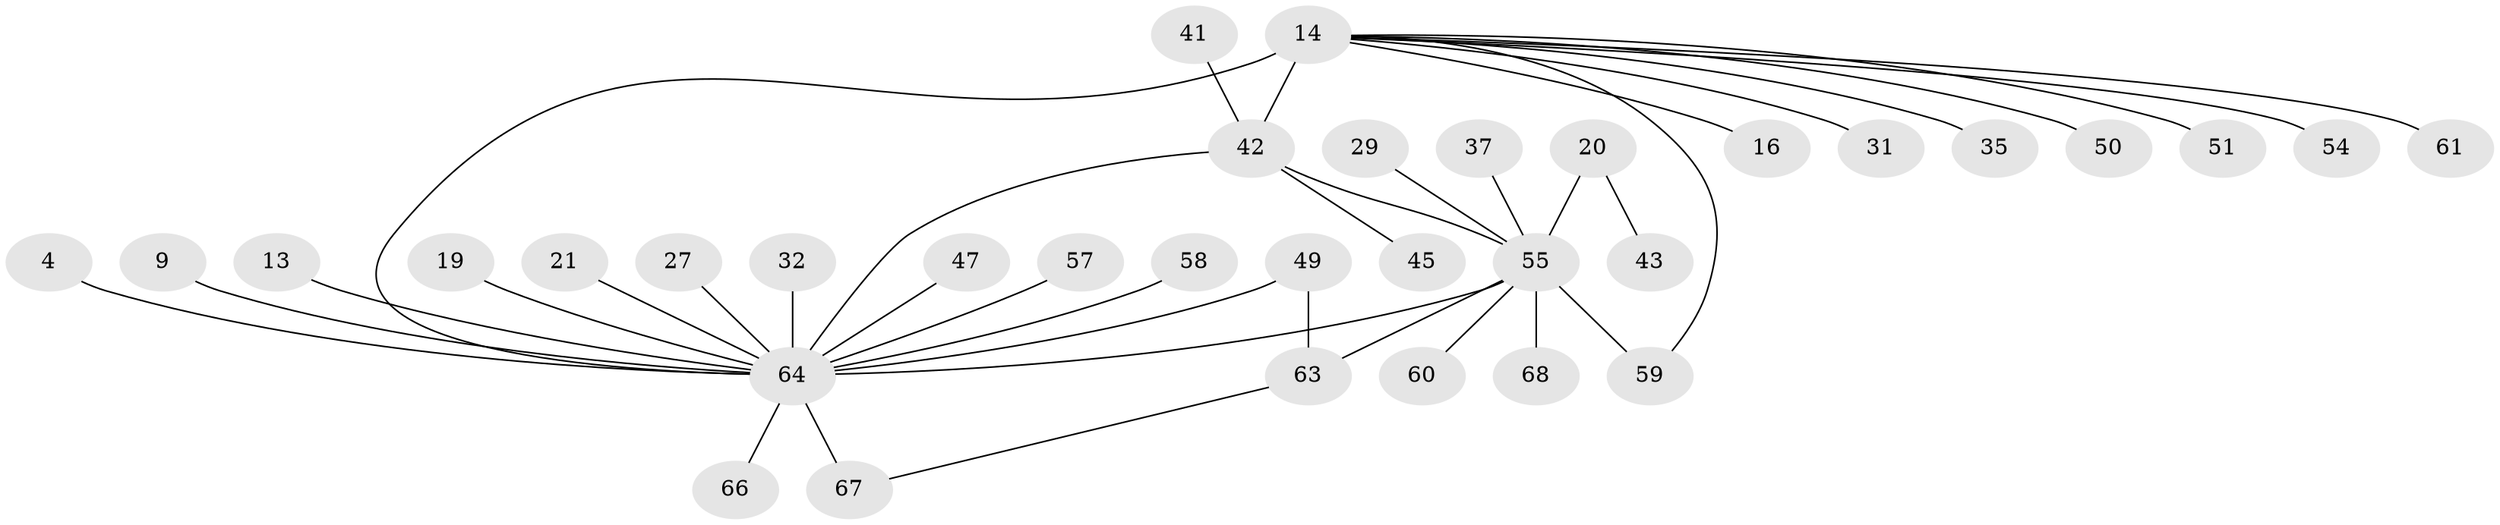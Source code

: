 // original degree distribution, {18: 0.014705882352941176, 15: 0.014705882352941176, 6: 0.029411764705882353, 1: 0.5294117647058824, 2: 0.16176470588235295, 4: 0.11764705882352941, 10: 0.029411764705882353, 11: 0.014705882352941176, 3: 0.08823529411764706}
// Generated by graph-tools (version 1.1) at 2025/51/03/04/25 21:51:33]
// undirected, 34 vertices, 38 edges
graph export_dot {
graph [start="1"]
  node [color=gray90,style=filled];
  4;
  9;
  13;
  14 [super="+2"];
  16;
  19;
  20;
  21;
  27;
  29;
  31;
  32;
  35;
  37;
  41 [super="+26"];
  42 [super="+15+6+33"];
  43;
  45;
  47 [super="+24"];
  49;
  50 [super="+8"];
  51;
  54;
  55 [super="+39+12"];
  57;
  58;
  59 [super="+38"];
  60;
  61 [super="+5"];
  63 [super="+48"];
  64 [super="+30+56+62+53"];
  66;
  67 [super="+40"];
  68 [super="+65"];
  4 -- 64;
  9 -- 64;
  13 -- 64;
  14 -- 31;
  14 -- 35;
  14 -- 16;
  14 -- 51;
  14 -- 54;
  14 -- 42 [weight=2];
  14 -- 61;
  14 -- 50;
  14 -- 64 [weight=7];
  14 -- 59;
  19 -- 64;
  20 -- 43;
  20 -- 55 [weight=2];
  21 -- 64;
  27 -- 64;
  29 -- 55;
  32 -- 64;
  37 -- 55;
  41 -- 42;
  42 -- 45;
  42 -- 55 [weight=2];
  42 -- 64;
  47 -- 64 [weight=2];
  49 -- 63;
  49 -- 64 [weight=2];
  55 -- 68;
  55 -- 60;
  55 -- 63;
  55 -- 64 [weight=5];
  55 -- 59 [weight=2];
  57 -- 64;
  58 -- 64;
  63 -- 67;
  64 -- 66;
  64 -- 67 [weight=2];
}
